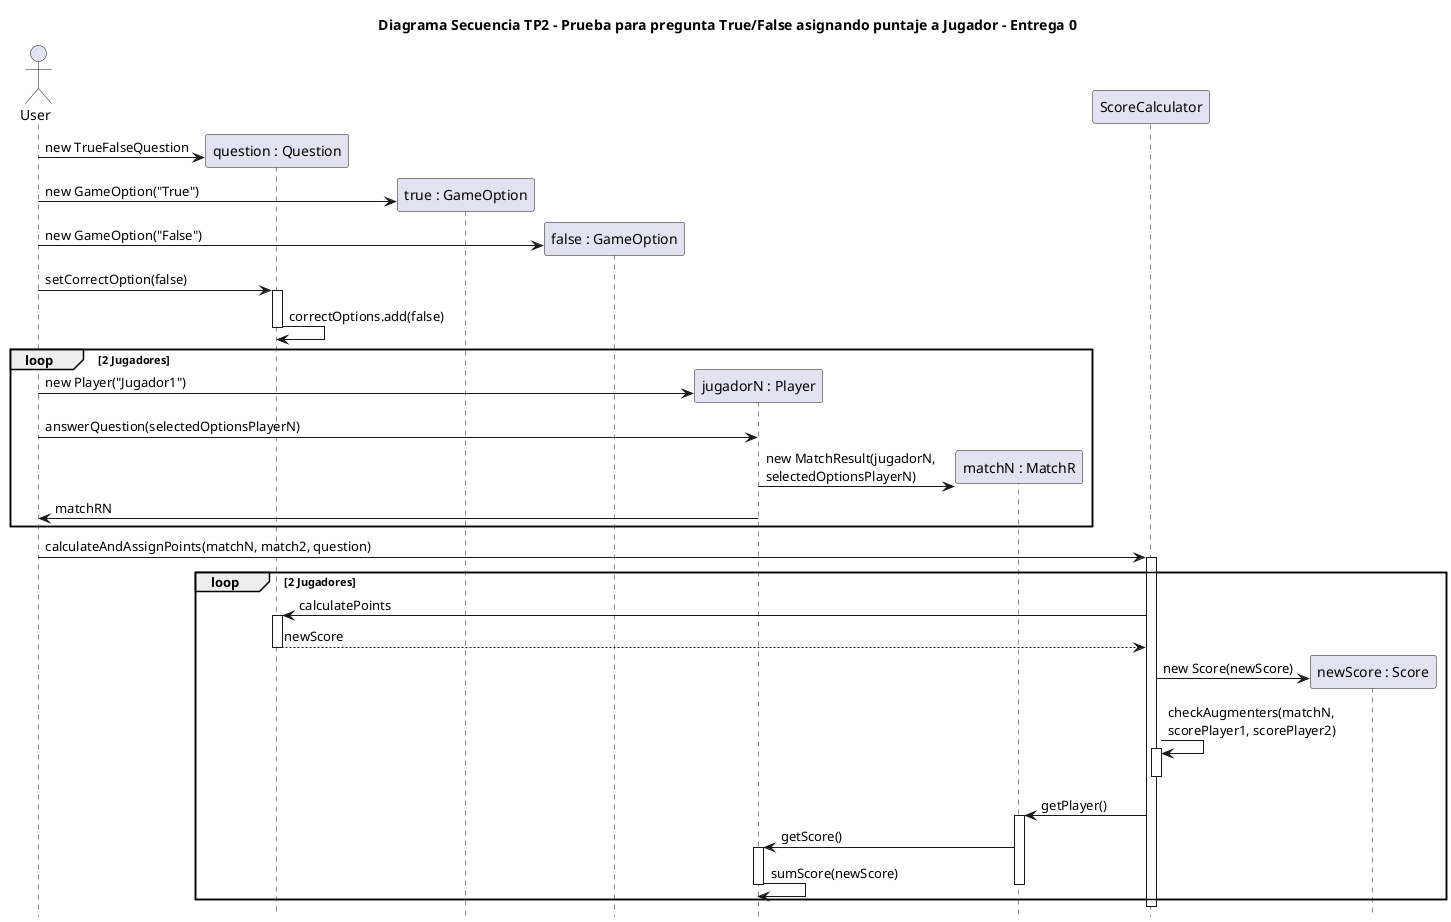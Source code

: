 
@startuml

actor User
title Diagrama Secuencia TP2 - Prueba para pregunta True/False asignando puntaje a Jugador - Entrega 0
hide footbox

participant "question : Question" as question

participant "true : GameOption" as true
participant "false : GameOption" as false

participant "jugadorN : Player" as jugadorN

User -> question ** : new TrueFalseQuestion

User -> true ** : new GameOption("True")
User -> false ** : new GameOption("False")

User -> question : setCorrectOption(false)
activate question
question -> question : correctOptions.add(false)
deactivate question

loop 2 Jugadores
User -> jugadorN ** : new Player("Jugador1")

participant "matchN : MatchR" as matchN

User -> jugadorN : answerQuestion(selectedOptionsPlayerN)
jugadorN -> matchN **: new MatchResult(jugadorN, \nselectedOptionsPlayerN)
jugadorN -> User : matchRN

end loop

User -> ScoreCalculator : calculateAndAssignPoints(matchN, match2, question)
activate ScoreCalculator

loop 2 Jugadores
participant "newScore : Score" as puntaje
ScoreCalculator -> question : calculatePoints
activate question
question --> ScoreCalculator : newScore
deactivate question

ScoreCalculator -> puntaje **: new Score(newScore)

ScoreCalculator -> ScoreCalculator : checkAugmenters(matchN, \nscorePlayer1, scorePlayer2)
activate ScoreCalculator
deactivate ScoreCalculator

ScoreCalculator -> matchN : getPlayer()
activate matchN
matchN -> jugadorN : getScore()
activate jugadorN
jugadorN -> jugadorN : sumScore(newScore)
deactivate jugadorN
deactivate matchN
end loop

deactivate ScoreCalculator

@enduml
